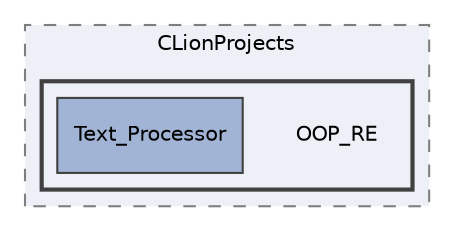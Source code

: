 digraph "C:/Users/Nikola/CLionProjects/OOP_RE"
{
 // LATEX_PDF_SIZE
  edge [fontname="Helvetica",fontsize="10",labelfontname="Helvetica",labelfontsize="10"];
  node [fontname="Helvetica",fontsize="10",shape=record];
  compound=true
  subgraph clusterdir_2ad8ab9f58dbe496cf08f3ad3ebb2020 {
    graph [ bgcolor="#edf0f7", pencolor="grey50", style="filled,dashed,", label="CLionProjects", fontname="Helvetica", fontsize="10", URL="dir_2ad8ab9f58dbe496cf08f3ad3ebb2020.html"]
  subgraph clusterdir_a8ac36c77f7638b11fe92e62811e9ad2 {
    graph [ bgcolor="#edf0f7", pencolor="grey25", style="filled,bold,", label="", fontname="Helvetica", fontsize="10", URL="dir_a8ac36c77f7638b11fe92e62811e9ad2.html"]
    dir_a8ac36c77f7638b11fe92e62811e9ad2 [shape=plaintext, label="OOP_RE"];
  dir_ef7d681dfafc76b440731fb5281964f3 [shape=box, label="Text_Processor", style="filled,", fillcolor="#a2b4d6", color="grey25", URL="dir_ef7d681dfafc76b440731fb5281964f3.html"];
  }
  }
}
